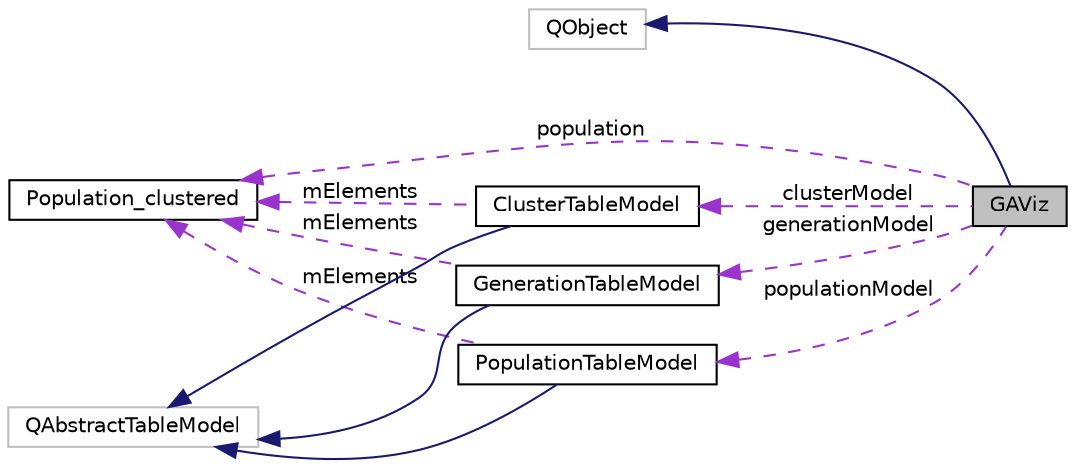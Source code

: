 digraph "GAViz"
{
  edge [fontname="Helvetica",fontsize="10",labelfontname="Helvetica",labelfontsize="10"];
  node [fontname="Helvetica",fontsize="10",shape=record];
  rankdir="LR";
  Node2 [label="GAViz",height=0.2,width=0.4,color="black", fillcolor="grey75", style="filled", fontcolor="black"];
  Node3 -> Node2 [dir="back",color="midnightblue",fontsize="10",style="solid",fontname="Helvetica"];
  Node3 [label="QObject",height=0.2,width=0.4,color="grey75", fillcolor="white", style="filled"];
  Node4 -> Node2 [dir="back",color="darkorchid3",fontsize="10",style="dashed",label=" population" ,fontname="Helvetica"];
  Node4 [label="Population_clustered",height=0.2,width=0.4,color="black", fillcolor="white", style="filled",URL="$class_population__clustered.html",tooltip="Population class : represents a population. "];
  Node5 -> Node2 [dir="back",color="darkorchid3",fontsize="10",style="dashed",label=" generationModel" ,fontname="Helvetica"];
  Node5 [label="GenerationTableModel",height=0.2,width=0.4,color="black", fillcolor="white", style="filled",URL="$class_generation_table_model.html",tooltip="GenerationTableModel class : represents the model of the generationView. "];
  Node6 -> Node5 [dir="back",color="midnightblue",fontsize="10",style="solid",fontname="Helvetica"];
  Node6 [label="QAbstractTableModel",height=0.2,width=0.4,color="grey75", fillcolor="white", style="filled"];
  Node4 -> Node5 [dir="back",color="darkorchid3",fontsize="10",style="dashed",label=" mElements" ,fontname="Helvetica"];
  Node7 -> Node2 [dir="back",color="darkorchid3",fontsize="10",style="dashed",label=" populationModel" ,fontname="Helvetica"];
  Node7 [label="PopulationTableModel",height=0.2,width=0.4,color="black", fillcolor="white", style="filled",URL="$class_population_table_model.html",tooltip="PopulationTableModel class : the class representing the model of populationView. "];
  Node6 -> Node7 [dir="back",color="midnightblue",fontsize="10",style="solid",fontname="Helvetica"];
  Node4 -> Node7 [dir="back",color="darkorchid3",fontsize="10",style="dashed",label=" mElements" ,fontname="Helvetica"];
  Node8 -> Node2 [dir="back",color="darkorchid3",fontsize="10",style="dashed",label=" clusterModel" ,fontname="Helvetica"];
  Node8 [label="ClusterTableModel",height=0.2,width=0.4,color="black", fillcolor="white", style="filled",URL="$class_cluster_table_model.html",tooltip="ClusterTableModel class : The class representing the model of the clusterView. "];
  Node6 -> Node8 [dir="back",color="midnightblue",fontsize="10",style="solid",fontname="Helvetica"];
  Node4 -> Node8 [dir="back",color="darkorchid3",fontsize="10",style="dashed",label=" mElements" ,fontname="Helvetica"];
}
